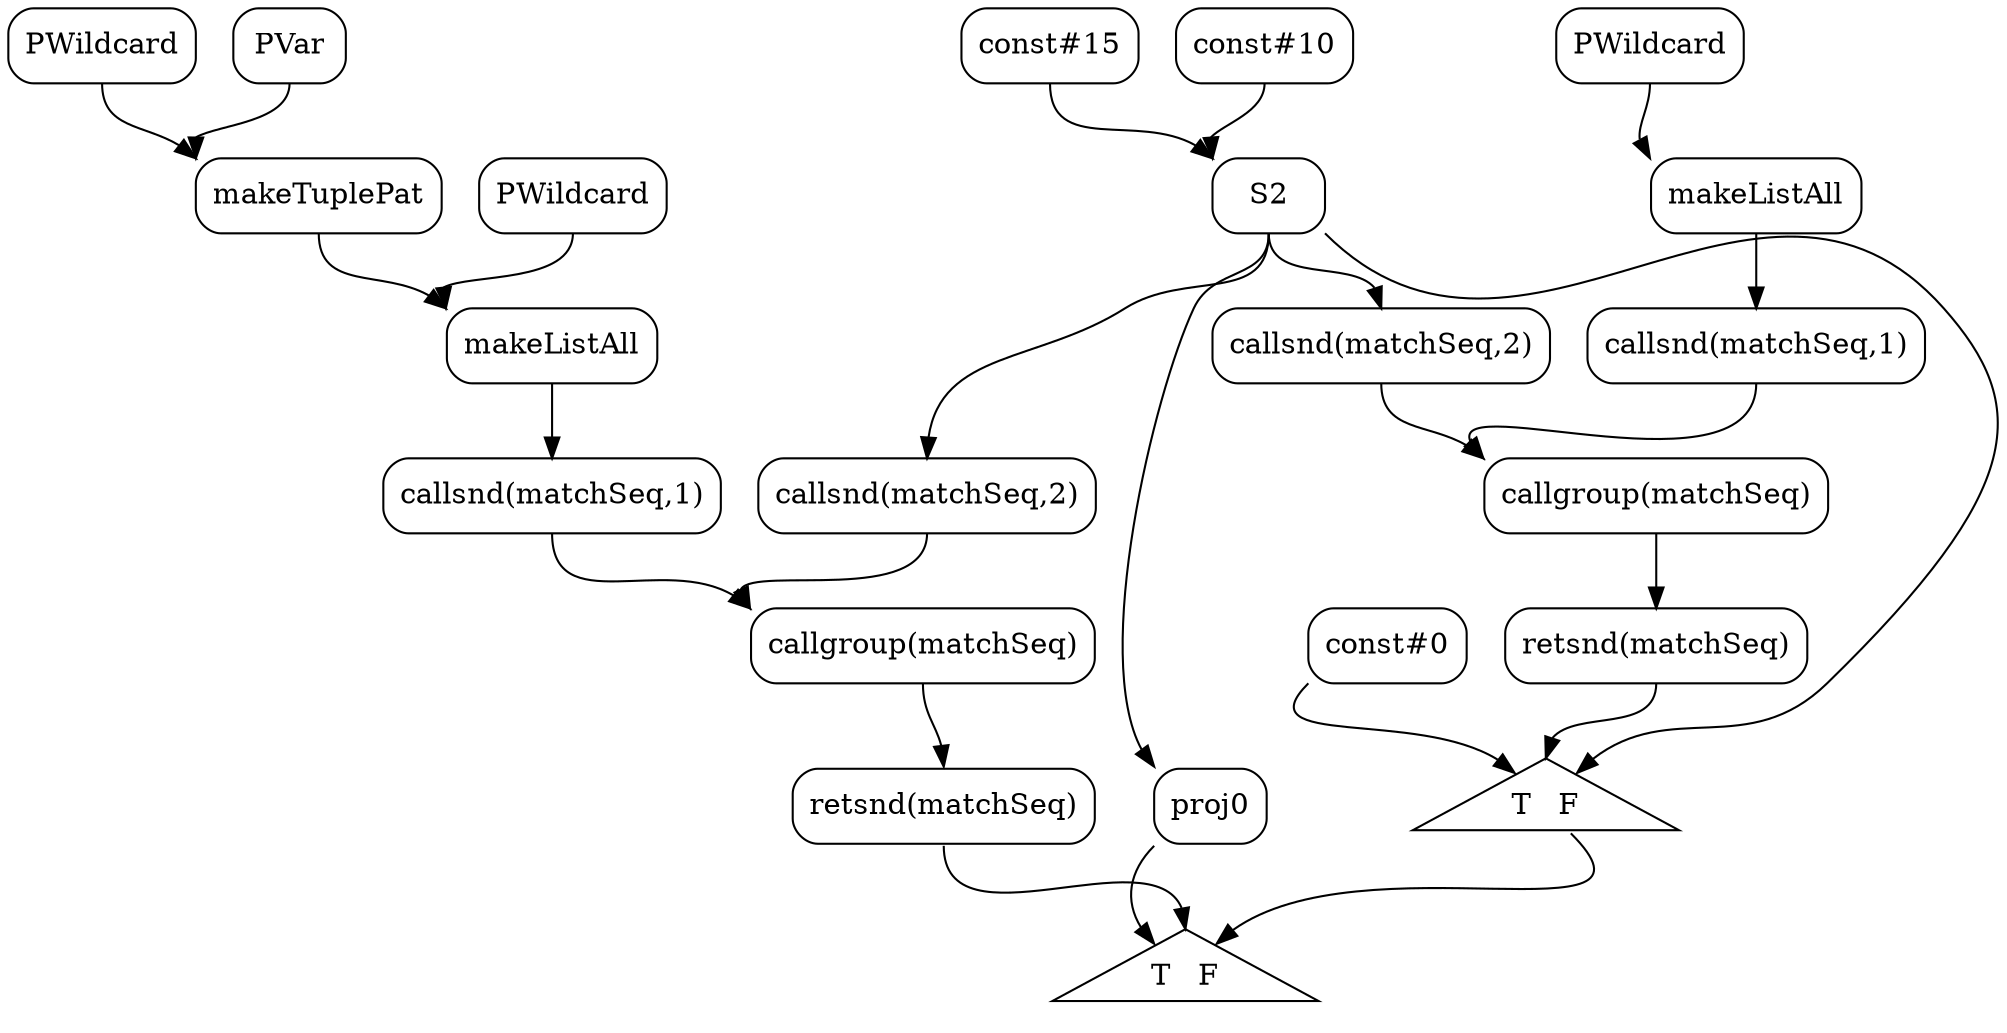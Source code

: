 digraph G {
  node [shape=box, style=rounded];
  node [shape=triangle, style=solid];
  const0 [label="const#10", shape=box, style=rounded];
  const1 [label="const#15", shape=box, style=rounded];
  super2 [label="S2", shape=box, style=rounded];
  pat3 [label="PVar", shape=box, style=rounded];
  pat4 [label="PWildcard", shape=box, style=rounded];
  makeTuplePat5 [label="makeTuplePat", shape=box, style=rounded];
  pat6 [label="PWildcard", shape=box, style=rounded];
  makeListAll7 [label="makeListAll", shape=box, style=rounded];
  callgroup8 [label="callgroup(matchSeq)", shape=box, style=rounded];
  callsnd9 [label="callsnd(matchSeq,1)", shape=box, style=rounded];
  callsnd10 [label="callsnd(matchSeq,2)", shape=box, style=rounded];
  retsnd11 [label="retsnd(matchSeq)", shape=box, style=rounded];
  steer12 [label="T   F", shape=triangle, style=solid];
  proj013 [label="proj0", shape=box, style=rounded];
  pat14 [label="PWildcard", shape=box, style=rounded];
  makeListAll15 [label="makeListAll", shape=box, style=rounded];
  callgroup16 [label="callgroup(matchSeq)", shape=box, style=rounded];
  callsnd17 [label="callsnd(matchSeq,1)", shape=box, style=rounded];
  callsnd18 [label="callsnd(matchSeq,2)", shape=box, style=rounded];
  retsnd19 [label="retsnd(matchSeq)", shape=box, style=rounded];
  steer20 [label="T   F", shape=triangle, style=solid];
  const21 [label="const#0", shape=box, style=rounded];

  const0 -> super2 [tailport=s, headport=nw];
  const1 -> super2 [tailport=s, headport=nw];
  pat3 -> makeTuplePat5 [tailport=s, headport=nw];
  pat4 -> makeTuplePat5 [tailport=s, headport=nw];
  makeTuplePat5 -> makeListAll7 [tailport=s, headport=nw];
  pat6 -> makeListAll7 [tailport=s, headport=nw];
  makeListAll7 -> callsnd9 [tailport=s, headport=n];
  callsnd9 -> callgroup8 [tailport=s, headport=nw];
  super2 -> callsnd10 [tailport=s, headport=n];
  callsnd10 -> callgroup8 [tailport=s, headport=nw];
  callgroup8 -> retsnd11 [tailport=s, headport=n];
  retsnd11 -> steer12 [tailport=s, headport=n];
  super2 -> proj013 [tailport=s, headport=nw];
  proj013 -> steer12 [tailport=sw, headport=nw];
  pat14 -> makeListAll15 [tailport=s, headport=nw];
  makeListAll15 -> callsnd17 [tailport=s, headport=n];
  callsnd17 -> callgroup16 [tailport=s, headport=nw];
  super2 -> callsnd18 [tailport=s, headport=n];
  callsnd18 -> callgroup16 [tailport=s, headport=nw];
  callgroup16 -> retsnd19 [tailport=s, headport=n];
  retsnd19 -> steer20 [tailport=s, headport=n];
  const21 -> steer20 [tailport=sw, headport=nw];
  super2 -> steer20 [tailport=se, headport=ne];
  steer20 -> steer12 [tailport=se, headport=ne];
}
